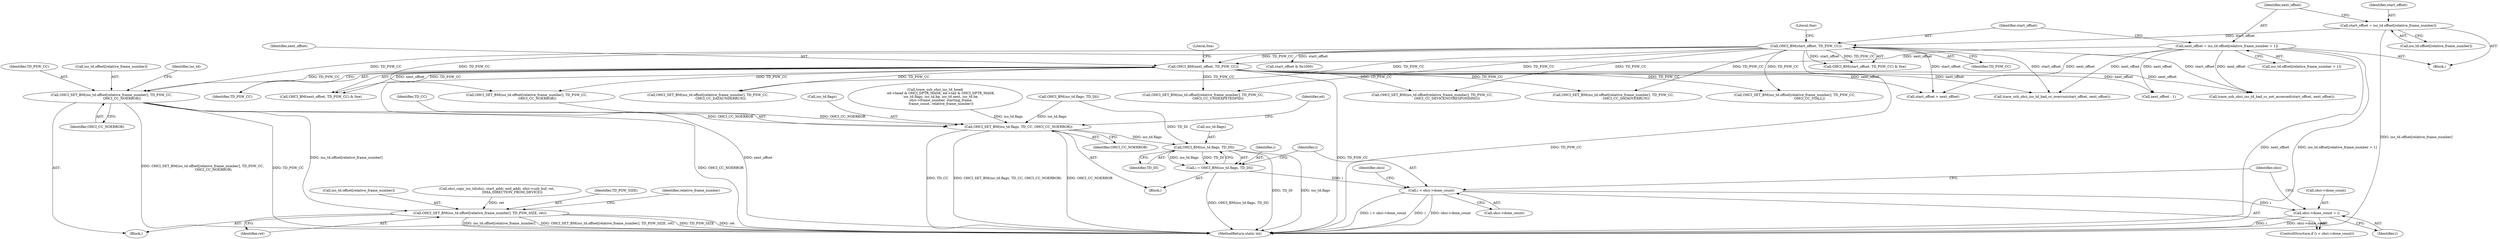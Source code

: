 digraph "0_qemu_26f670a244982335cc08943fb1ec099a2c81e42d@array" {
"1000711" [label="(Call,OHCI_SET_BM(iso_td.offset[relative_frame_number], TD_PSW_CC,\n                    OHCI_CC_NOERROR))"];
"1000409" [label="(Call,OHCI_BM(start_offset, TD_PSW_CC))"];
"1000389" [label="(Call,start_offset = iso_td.offset[relative_frame_number])"];
"1000419" [label="(Call,OHCI_BM(next_offset, TD_PSW_CC))"];
"1000396" [label="(Call,next_offset = iso_td.offset[relative_frame_number + 1])"];
"1000719" [label="(Call,OHCI_SET_BM(iso_td.offset[relative_frame_number], TD_PSW_SIZE, ret))"];
"1000859" [label="(Call,OHCI_SET_BM(iso_td.flags, TD_CC, OHCI_CC_NOERROR))"];
"1000893" [label="(Call,OHCI_BM(iso_td.flags, TD_DI))"];
"1000891" [label="(Call,i = OHCI_BM(iso_td.flags, TD_DI))"];
"1000899" [label="(Call,i < ohci->done_count)"];
"1000904" [label="(Call,ohci->done_count = i)"];
"1000424" [label="(Call,trace_usb_ohci_iso_td_bad_cc_not_accessed(start_offset, next_offset))"];
"1000859" [label="(Call,OHCI_SET_BM(iso_td.flags, TD_CC, OHCI_CC_NOERROR))"];
"1000904" [label="(Call,ohci->done_count = i)"];
"1000725" [label="(Identifier,TD_PSW_SIZE)"];
"1000718" [label="(Identifier,OHCI_CC_NOERROR)"];
"1000389" [label="(Call,start_offset = iso_td.offset[relative_frame_number])"];
"1000481" [label="(Call,next_offset - 1)"];
"1000858" [label="(Block,)"];
"1000438" [label="(Call,trace_usb_ohci_iso_td_bad_cc_overrun(start_offset, next_offset))"];
"1000856" [label="(Identifier,relative_frame_number)"];
"1000585" [label="(Call,OHCI_BM(iso_td.flags, TD_DI))"];
"1000719" [label="(Call,OHCI_SET_BM(iso_td.offset[relative_frame_number], TD_PSW_SIZE, ret))"];
"1000789" [label="(Call,OHCI_SET_BM(iso_td.offset[relative_frame_number], TD_PSW_CC,\n                        OHCI_CC_DATAUNDERRUN))"];
"1000720" [label="(Call,iso_td.offset[relative_frame_number])"];
"1000905" [label="(Call,ohci->done_count)"];
"1000863" [label="(Identifier,TD_CC)"];
"1000864" [label="(Identifier,OHCI_CC_NOERROR)"];
"1000897" [label="(Identifier,TD_DI)"];
"1000408" [label="(Call,OHCI_BM(start_offset, TD_PSW_CC) & 0xe)"];
"1000412" [label="(Literal,0xe)"];
"1000860" [label="(Call,iso_td.flags)"];
"1000695" [label="(Block,)"];
"1000422" [label="(Literal,0xe)"];
"1000419" [label="(Call,OHCI_BM(next_offset, TD_PSW_CC))"];
"1000845" [label="(Call,OHCI_SET_BM(iso_td.offset[relative_frame_number], TD_PSW_CC,\n                            OHCI_CC_UNDEXPETEDPID))"];
"1000891" [label="(Call,i = OHCI_BM(iso_td.flags, TD_DI))"];
"1000418" [label="(Call,OHCI_BM(next_offset, TD_PSW_CC) & 0xe)"];
"1000398" [label="(Call,iso_td.offset[relative_frame_number + 1])"];
"1000712" [label="(Call,iso_td.offset[relative_frame_number])"];
"1000420" [label="(Identifier,next_offset)"];
"1000434" [label="(Call,start_offset > next_offset)"];
"1000867" [label="(Identifier,ed)"];
"1000911" [label="(Identifier,ohci)"];
"1000411" [label="(Identifier,TD_PSW_CC)"];
"1000390" [label="(Identifier,start_offset)"];
"1000804" [label="(Call,OHCI_SET_BM(iso_td.offset[relative_frame_number], TD_PSW_CC,\n                            OHCI_CC_DEVICENOTRESPONDING))"];
"1000110" [label="(Block,)"];
"1000410" [label="(Identifier,start_offset)"];
"1000722" [label="(Identifier,iso_td)"];
"1000900" [label="(Identifier,i)"];
"1000391" [label="(Call,iso_td.offset[relative_frame_number])"];
"1000920" [label="(MethodReturn,static int)"];
"1000898" [label="(ControlStructure,if (i < ohci->done_count))"];
"1000908" [label="(Identifier,i)"];
"1000421" [label="(Identifier,TD_PSW_CC)"];
"1000892" [label="(Identifier,i)"];
"1000894" [label="(Call,iso_td.flags)"];
"1000717" [label="(Identifier,TD_PSW_CC)"];
"1000906" [label="(Identifier,ohci)"];
"1000697" [label="(Call,ohci_copy_iso_td(ohci, start_addr, end_addr, ohci->usb_buf, ret,\n                             DMA_DIRECTION_FROM_DEVICE))"];
"1000397" [label="(Identifier,next_offset)"];
"1000765" [label="(Call,OHCI_SET_BM(iso_td.offset[relative_frame_number], TD_PSW_CC,\n                        OHCI_CC_DATAOVERRUN))"];
"1000396" [label="(Call,next_offset = iso_td.offset[relative_frame_number + 1])"];
"1000901" [label="(Call,ohci->done_count)"];
"1000893" [label="(Call,OHCI_BM(iso_td.flags, TD_DI))"];
"1000737" [label="(Call,OHCI_SET_BM(iso_td.offset[relative_frame_number], TD_PSW_CC,\n                    OHCI_CC_NOERROR))"];
"1000179" [label="(Call,trace_usb_ohci_iso_td_head(\n           ed->head & OHCI_DPTR_MASK, ed->tail & OHCI_DPTR_MASK,\n           iso_td.flags, iso_td.bp, iso_td.next, iso_td.be,\n           ohci->frame_number, starting_frame,\n           frame_count, relative_frame_number))"];
"1000409" [label="(Call,OHCI_BM(start_offset, TD_PSW_CC))"];
"1000726" [label="(Identifier,ret)"];
"1000445" [label="(Call,start_offset & 0x1000)"];
"1000825" [label="(Call,OHCI_SET_BM(iso_td.offset[relative_frame_number], TD_PSW_CC,\n                            OHCI_CC_STALL))"];
"1000711" [label="(Call,OHCI_SET_BM(iso_td.offset[relative_frame_number], TD_PSW_CC,\n                    OHCI_CC_NOERROR))"];
"1000899" [label="(Call,i < ohci->done_count)"];
"1000711" -> "1000695"  [label="AST: "];
"1000711" -> "1000718"  [label="CFG: "];
"1000712" -> "1000711"  [label="AST: "];
"1000717" -> "1000711"  [label="AST: "];
"1000718" -> "1000711"  [label="AST: "];
"1000722" -> "1000711"  [label="CFG: "];
"1000711" -> "1000920"  [label="DDG: OHCI_SET_BM(iso_td.offset[relative_frame_number], TD_PSW_CC,\n                    OHCI_CC_NOERROR)"];
"1000711" -> "1000920"  [label="DDG: TD_PSW_CC"];
"1000711" -> "1000920"  [label="DDG: OHCI_CC_NOERROR"];
"1000409" -> "1000711"  [label="DDG: TD_PSW_CC"];
"1000419" -> "1000711"  [label="DDG: TD_PSW_CC"];
"1000711" -> "1000719"  [label="DDG: iso_td.offset[relative_frame_number]"];
"1000711" -> "1000859"  [label="DDG: OHCI_CC_NOERROR"];
"1000409" -> "1000408"  [label="AST: "];
"1000409" -> "1000411"  [label="CFG: "];
"1000410" -> "1000409"  [label="AST: "];
"1000411" -> "1000409"  [label="AST: "];
"1000412" -> "1000409"  [label="CFG: "];
"1000409" -> "1000920"  [label="DDG: TD_PSW_CC"];
"1000409" -> "1000408"  [label="DDG: start_offset"];
"1000409" -> "1000408"  [label="DDG: TD_PSW_CC"];
"1000389" -> "1000409"  [label="DDG: start_offset"];
"1000409" -> "1000419"  [label="DDG: TD_PSW_CC"];
"1000409" -> "1000424"  [label="DDG: start_offset"];
"1000409" -> "1000434"  [label="DDG: start_offset"];
"1000409" -> "1000438"  [label="DDG: start_offset"];
"1000409" -> "1000445"  [label="DDG: start_offset"];
"1000409" -> "1000737"  [label="DDG: TD_PSW_CC"];
"1000409" -> "1000765"  [label="DDG: TD_PSW_CC"];
"1000409" -> "1000789"  [label="DDG: TD_PSW_CC"];
"1000409" -> "1000804"  [label="DDG: TD_PSW_CC"];
"1000409" -> "1000825"  [label="DDG: TD_PSW_CC"];
"1000409" -> "1000845"  [label="DDG: TD_PSW_CC"];
"1000389" -> "1000110"  [label="AST: "];
"1000389" -> "1000391"  [label="CFG: "];
"1000390" -> "1000389"  [label="AST: "];
"1000391" -> "1000389"  [label="AST: "];
"1000397" -> "1000389"  [label="CFG: "];
"1000389" -> "1000920"  [label="DDG: iso_td.offset[relative_frame_number]"];
"1000419" -> "1000418"  [label="AST: "];
"1000419" -> "1000421"  [label="CFG: "];
"1000420" -> "1000419"  [label="AST: "];
"1000421" -> "1000419"  [label="AST: "];
"1000422" -> "1000419"  [label="CFG: "];
"1000419" -> "1000920"  [label="DDG: next_offset"];
"1000419" -> "1000920"  [label="DDG: TD_PSW_CC"];
"1000419" -> "1000418"  [label="DDG: next_offset"];
"1000419" -> "1000418"  [label="DDG: TD_PSW_CC"];
"1000396" -> "1000419"  [label="DDG: next_offset"];
"1000419" -> "1000424"  [label="DDG: next_offset"];
"1000419" -> "1000434"  [label="DDG: next_offset"];
"1000419" -> "1000438"  [label="DDG: next_offset"];
"1000419" -> "1000481"  [label="DDG: next_offset"];
"1000419" -> "1000737"  [label="DDG: TD_PSW_CC"];
"1000419" -> "1000765"  [label="DDG: TD_PSW_CC"];
"1000419" -> "1000789"  [label="DDG: TD_PSW_CC"];
"1000419" -> "1000804"  [label="DDG: TD_PSW_CC"];
"1000419" -> "1000825"  [label="DDG: TD_PSW_CC"];
"1000419" -> "1000845"  [label="DDG: TD_PSW_CC"];
"1000396" -> "1000110"  [label="AST: "];
"1000396" -> "1000398"  [label="CFG: "];
"1000397" -> "1000396"  [label="AST: "];
"1000398" -> "1000396"  [label="AST: "];
"1000410" -> "1000396"  [label="CFG: "];
"1000396" -> "1000920"  [label="DDG: next_offset"];
"1000396" -> "1000920"  [label="DDG: iso_td.offset[relative_frame_number + 1]"];
"1000396" -> "1000424"  [label="DDG: next_offset"];
"1000396" -> "1000434"  [label="DDG: next_offset"];
"1000396" -> "1000438"  [label="DDG: next_offset"];
"1000396" -> "1000481"  [label="DDG: next_offset"];
"1000719" -> "1000695"  [label="AST: "];
"1000719" -> "1000726"  [label="CFG: "];
"1000720" -> "1000719"  [label="AST: "];
"1000725" -> "1000719"  [label="AST: "];
"1000726" -> "1000719"  [label="AST: "];
"1000856" -> "1000719"  [label="CFG: "];
"1000719" -> "1000920"  [label="DDG: iso_td.offset[relative_frame_number]"];
"1000719" -> "1000920"  [label="DDG: OHCI_SET_BM(iso_td.offset[relative_frame_number], TD_PSW_SIZE, ret)"];
"1000719" -> "1000920"  [label="DDG: TD_PSW_SIZE"];
"1000719" -> "1000920"  [label="DDG: ret"];
"1000697" -> "1000719"  [label="DDG: ret"];
"1000859" -> "1000858"  [label="AST: "];
"1000859" -> "1000864"  [label="CFG: "];
"1000860" -> "1000859"  [label="AST: "];
"1000863" -> "1000859"  [label="AST: "];
"1000864" -> "1000859"  [label="AST: "];
"1000867" -> "1000859"  [label="CFG: "];
"1000859" -> "1000920"  [label="DDG: OHCI_SET_BM(iso_td.flags, TD_CC, OHCI_CC_NOERROR)"];
"1000859" -> "1000920"  [label="DDG: OHCI_CC_NOERROR"];
"1000859" -> "1000920"  [label="DDG: TD_CC"];
"1000179" -> "1000859"  [label="DDG: iso_td.flags"];
"1000585" -> "1000859"  [label="DDG: iso_td.flags"];
"1000737" -> "1000859"  [label="DDG: OHCI_CC_NOERROR"];
"1000859" -> "1000893"  [label="DDG: iso_td.flags"];
"1000893" -> "1000891"  [label="AST: "];
"1000893" -> "1000897"  [label="CFG: "];
"1000894" -> "1000893"  [label="AST: "];
"1000897" -> "1000893"  [label="AST: "];
"1000891" -> "1000893"  [label="CFG: "];
"1000893" -> "1000920"  [label="DDG: TD_DI"];
"1000893" -> "1000920"  [label="DDG: iso_td.flags"];
"1000893" -> "1000891"  [label="DDG: iso_td.flags"];
"1000893" -> "1000891"  [label="DDG: TD_DI"];
"1000585" -> "1000893"  [label="DDG: TD_DI"];
"1000891" -> "1000858"  [label="AST: "];
"1000892" -> "1000891"  [label="AST: "];
"1000900" -> "1000891"  [label="CFG: "];
"1000891" -> "1000920"  [label="DDG: OHCI_BM(iso_td.flags, TD_DI)"];
"1000891" -> "1000899"  [label="DDG: i"];
"1000899" -> "1000898"  [label="AST: "];
"1000899" -> "1000901"  [label="CFG: "];
"1000900" -> "1000899"  [label="AST: "];
"1000901" -> "1000899"  [label="AST: "];
"1000906" -> "1000899"  [label="CFG: "];
"1000911" -> "1000899"  [label="CFG: "];
"1000899" -> "1000920"  [label="DDG: i < ohci->done_count"];
"1000899" -> "1000920"  [label="DDG: i"];
"1000899" -> "1000920"  [label="DDG: ohci->done_count"];
"1000899" -> "1000904"  [label="DDG: i"];
"1000904" -> "1000898"  [label="AST: "];
"1000904" -> "1000908"  [label="CFG: "];
"1000905" -> "1000904"  [label="AST: "];
"1000908" -> "1000904"  [label="AST: "];
"1000911" -> "1000904"  [label="CFG: "];
"1000904" -> "1000920"  [label="DDG: ohci->done_count"];
"1000904" -> "1000920"  [label="DDG: i"];
}
